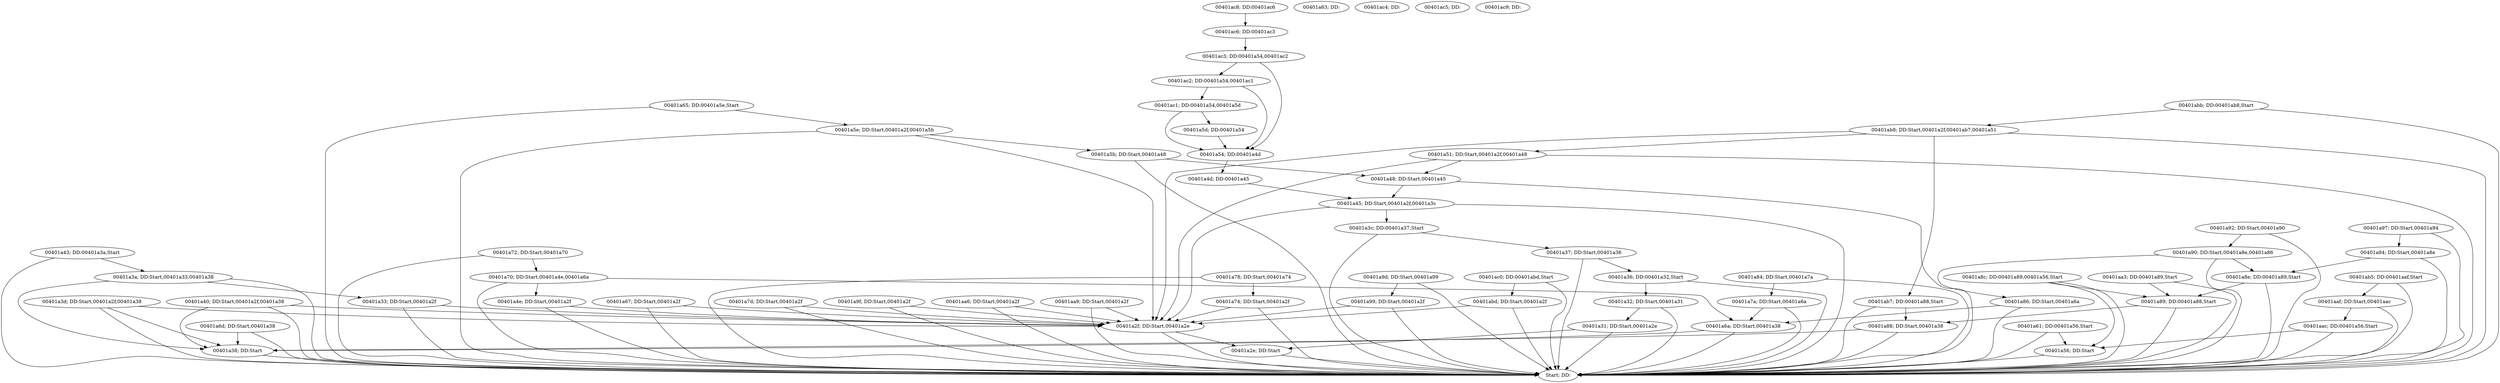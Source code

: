 digraph {
	n0 [label="Start; DD:"]
	n1 [label="00401a2e; DD:Start"]
	n2 [label="00401a2f; DD:Start,00401a2e"]
	n3 [label="00401a31; DD:Start,00401a2e"]
	n4 [label="00401a32; DD:Start,00401a31"]
	n5 [label="00401a33; DD:Start,00401a2f"]
	n6 [label="00401a36; DD:00401a32,Start"]
	n7 [label="00401a37; DD:Start,00401a36"]
	n8 [label="00401a38; DD:Start"]
	n9 [label="00401a3a; DD:Start,00401a33,00401a38"]
	n10 [label="00401a3c; DD:00401a37,Start"]
	n11 [label="00401a3d; DD:Start,00401a2f,00401a38"]
	n12 [label="00401a40; DD:Start,00401a2f,00401a38"]
	n13 [label="00401a43; DD:00401a3a,Start"]
	n14 [label="00401a45; DD:Start,00401a2f,00401a3c"]
	n15 [label="00401a48; DD:Start,00401a45"]
	n16 [label="00401a4d; DD:00401a45"]
	n17 [label="00401a4e; DD:Start,00401a2f"]
	n18 [label="00401a51; DD:Start,00401a2f,00401a48"]
	n19 [label="00401a54; DD:00401a4d"]
	n20 [label="00401a56; DD:Start"]
	n21 [label="00401a5b; DD:Start,00401a48"]
	n22 [label="00401a5d; DD:00401a54"]
	n23 [label="00401a5e; DD:Start,00401a2f,00401a5b"]
	n24 [label="00401a61; DD:00401a56,Start"]
	n25 [label="00401a63; DD:"]
	n26 [label="00401a65; DD:00401a5e,Start"]
	n27 [label="00401a67; DD:Start,00401a2f"]
	n28 [label="00401a6a; DD:Start,00401a38"]
	n29 [label="00401a6d; DD:Start,00401a38"]
	n30 [label="00401a70; DD:Start,00401a4e,00401a6a"]
	n31 [label="00401a72; DD:Start,00401a70"]
	n32 [label="00401a74; DD:Start,00401a2f"]
	n33 [label="00401a78; DD:Start,00401a74"]
	n34 [label="00401a7a; DD:Start,00401a6a"]
	n35 [label="00401a7d; DD:Start,00401a2f"]
	n36 [label="00401a84; DD:Start,00401a7a"]
	n37 [label="00401a86; DD:Start,00401a6a"]
	n38 [label="00401a88; DD:Start,00401a38"]
	n39 [label="00401a89; DD:00401a88,Start"]
	n40 [label="00401a8c; DD:00401a89,00401a56,Start"]
	n41 [label="00401a8e; DD:00401a89,Start"]
	n42 [label="00401a90; DD:Start,00401a8e,00401a86"]
	n43 [label="00401a92; DD:Start,00401a90"]
	n44 [label="00401a94; DD:Start,00401a8e"]
	n45 [label="00401a97; DD:Start,00401a94"]
	n46 [label="00401a99; DD:Start,00401a2f"]
	n47 [label="00401a9d; DD:Start,00401a99"]
	n48 [label="00401a9f; DD:Start,00401a2f"]
	n49 [label="00401aa3; DD:00401a89,Start"]
	n50 [label="00401aa6; DD:Start,00401a2f"]
	n51 [label="00401aa9; DD:Start,00401a2f"]
	n52 [label="00401aac; DD:00401a56,Start"]
	n53 [label="00401aaf; DD:Start,00401aac"]
	n54 [label="00401ab5; DD:00401aaf,Start"]
	n55 [label="00401ab7; DD:00401a88,Start"]
	n56 [label="00401ab8; DD:Start,00401a2f,00401ab7,00401a51"]
	n57 [label="00401abb; DD:00401ab8,Start"]
	n58 [label="00401abd; DD:Start,00401a2f"]
	n59 [label="00401ac0; DD:00401abd,Start"]
	n60 [label="00401ac1; DD:00401a54,00401a5d"]
	n61 [label="00401ac2; DD:00401a54,00401ac1"]
	n62 [label="00401ac3; DD:00401a54,00401ac2"]
	n63 [label="00401ac4; DD:"]
	n64 [label="00401ac5; DD:"]
	n65 [label="00401ac6; DD:00401ac3"]
	n66 [label="00401ac8; DD:00401ac6"]
	n67 [label="00401ac9; DD:"]

	n1 -> n0
	n2 -> n0
	n3 -> n0
	n4 -> n0
	n5 -> n0
	n6 -> n0
	n7 -> n0
	n8 -> n0
	n9 -> n0
	n10 -> n0
	n11 -> n0
	n12 -> n0
	n13 -> n0
	n14 -> n0
	n15 -> n0
	n15 -> n14
	n17 -> n0
	n18 -> n0
	n20 -> n0
	n21 -> n0
	n23 -> n0
	n24 -> n0
	n26 -> n0
	n27 -> n0
	n28 -> n0
	n29 -> n0
	n30 -> n0
	n31 -> n0
	n32 -> n0
	n33 -> n0
	n34 -> n0
	n35 -> n0
	n36 -> n0
	n37 -> n0
	n38 -> n0
	n39 -> n0
	n40 -> n0
	n41 -> n0
	n42 -> n0
	n43 -> n0
	n44 -> n0
	n45 -> n0
	n46 -> n0
	n47 -> n0
	n48 -> n0
	n49 -> n0
	n50 -> n0
	n51 -> n0
	n52 -> n0
	n53 -> n0
	n54 -> n0
	n55 -> n0
	n56 -> n0
	n57 -> n0
	n58 -> n0
	n59 -> n0
	n2 -> n1
	n3 -> n1
	n4 -> n3
	n5 -> n2
	n6 -> n4
	n7 -> n6
	n9 -> n8
	n9 -> n5
	n10 -> n7
	n11 -> n8
	n11 -> n2
	n12 -> n8
	n12 -> n2
	n13 -> n9
	n14 -> n2
	n14 -> n10
	n16 -> n14
	n17 -> n2
	n18 -> n15
	n18 -> n2
	n19 -> n16
	n21 -> n15
	n22 -> n19
	n23 -> n21
	n23 -> n2
	n24 -> n20
	n26 -> n23
	n27 -> n2
	n28 -> n8
	n29 -> n8
	n30 -> n17
	n30 -> n28
	n31 -> n30
	n32 -> n2
	n33 -> n32
	n34 -> n28
	n35 -> n2
	n36 -> n34
	n37 -> n28
	n38 -> n8
	n39 -> n38
	n40 -> n20
	n40 -> n39
	n41 -> n39
	n42 -> n37
	n42 -> n41
	n43 -> n42
	n44 -> n41
	n45 -> n44
	n46 -> n2
	n47 -> n46
	n48 -> n2
	n49 -> n39
	n50 -> n2
	n51 -> n2
	n52 -> n20
	n53 -> n52
	n54 -> n53
	n55 -> n38
	n56 -> n55
	n56 -> n18
	n56 -> n2
	n57 -> n56
	n58 -> n2
	n59 -> n58
	n60 -> n22
	n60 -> n19
	n61 -> n60
	n61 -> n19
	n62 -> n61
	n62 -> n19
	n65 -> n62
	n66 -> n65

}